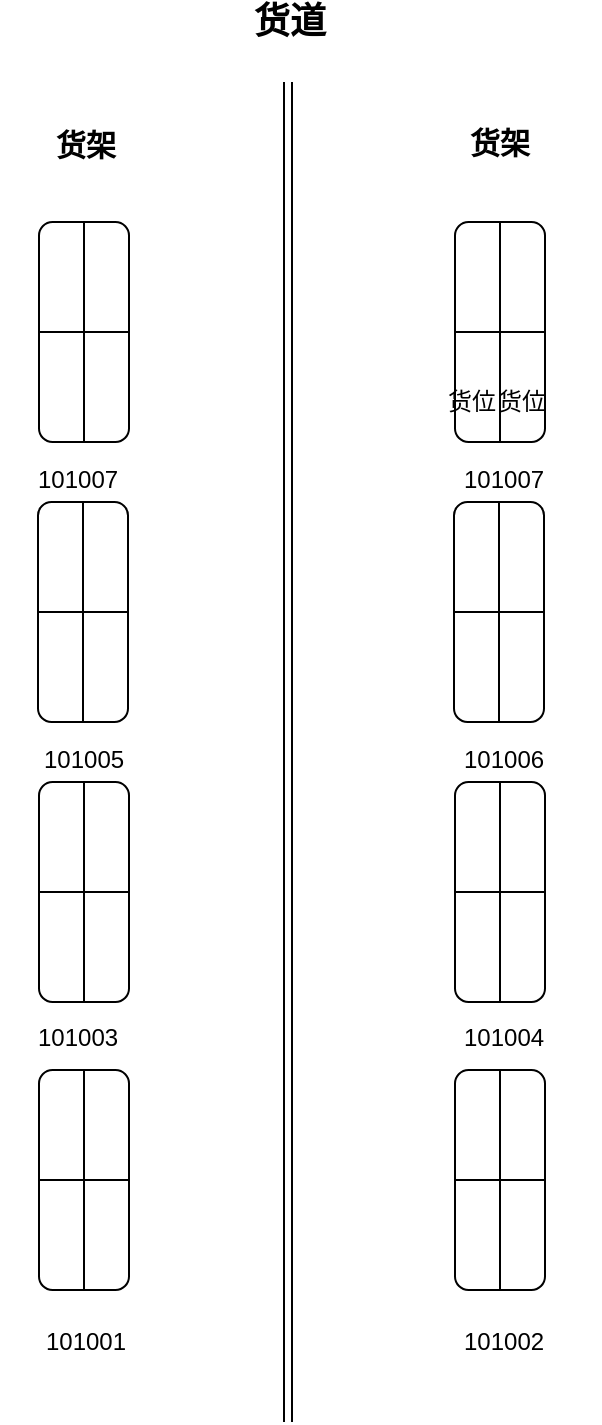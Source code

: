 <mxfile version="10.7.5" type="github"><diagram id="jebnqL8bqdU1C2heNRUC" name="Page-1"><mxGraphModel dx="912" dy="624" grid="1" gridSize="10" guides="1" tooltips="1" connect="1" arrows="1" fold="1" page="1" pageScale="1" pageWidth="827" pageHeight="1169" math="0" shadow="0"><root><mxCell id="0"/><mxCell id="1" parent="0"/><mxCell id="MqxJHrHyExeCcHxSCRpB-2" value="" style="shape=link;html=1;" edge="1" parent="1"><mxGeometry width="50" height="50" relative="1" as="geometry"><mxPoint x="438" y="760" as="sourcePoint"/><mxPoint x="438" y="90" as="targetPoint"/></mxGeometry></mxCell><mxCell id="MqxJHrHyExeCcHxSCRpB-3" value="" style="rounded=1;whiteSpace=wrap;html=1;" vertex="1" parent="1"><mxGeometry x="521" y="300" width="45" height="110" as="geometry"/></mxCell><mxCell id="MqxJHrHyExeCcHxSCRpB-11" value="&lt;b&gt;&lt;font style=&quot;font-size: 18px&quot;&gt;货道&lt;/font&gt;&lt;/b&gt;" style="text;html=1;strokeColor=none;fillColor=none;align=center;verticalAlign=middle;whiteSpace=wrap;rounded=0;" vertex="1" parent="1"><mxGeometry x="419" y="50" width="40" height="20" as="geometry"/></mxCell><mxCell id="MqxJHrHyExeCcHxSCRpB-12" value="&lt;b&gt;&lt;font style=&quot;font-size: 15px&quot;&gt;货架&lt;/font&gt;&lt;/b&gt;" style="text;html=1;strokeColor=none;fillColor=none;align=center;verticalAlign=middle;whiteSpace=wrap;rounded=0;" vertex="1" parent="1"><mxGeometry x="524" y="110" width="40" height="20" as="geometry"/></mxCell><mxCell id="MqxJHrHyExeCcHxSCRpB-13" value="&lt;b&gt;&lt;font style=&quot;font-size: 15px&quot;&gt;货架&lt;/font&gt;&lt;/b&gt;" style="text;html=1;strokeColor=none;fillColor=none;align=center;verticalAlign=middle;whiteSpace=wrap;rounded=0;" vertex="1" parent="1"><mxGeometry x="317" y="111" width="40" height="20" as="geometry"/></mxCell><mxCell id="MqxJHrHyExeCcHxSCRpB-14" value="" style="endArrow=none;html=1;exitX=0;exitY=0.5;exitDx=0;exitDy=0;entryX=1;entryY=0.5;entryDx=0;entryDy=0;" edge="1" parent="1" source="MqxJHrHyExeCcHxSCRpB-3" target="MqxJHrHyExeCcHxSCRpB-3"><mxGeometry width="50" height="50" relative="1" as="geometry"><mxPoint x="520" y="380" as="sourcePoint"/><mxPoint x="570" y="330" as="targetPoint"/></mxGeometry></mxCell><mxCell id="MqxJHrHyExeCcHxSCRpB-15" value="" style="endArrow=none;html=1;exitX=0.5;exitY=0;exitDx=0;exitDy=0;entryX=0.5;entryY=1;entryDx=0;entryDy=0;" edge="1" parent="1" source="MqxJHrHyExeCcHxSCRpB-3" target="MqxJHrHyExeCcHxSCRpB-3"><mxGeometry width="50" height="50" relative="1" as="geometry"><mxPoint x="180" y="440" as="sourcePoint"/><mxPoint x="180" y="400" as="targetPoint"/></mxGeometry></mxCell><mxCell id="MqxJHrHyExeCcHxSCRpB-21" value="" style="rounded=1;whiteSpace=wrap;html=1;" vertex="1" parent="1"><mxGeometry x="521.5" y="160" width="45" height="110" as="geometry"/></mxCell><mxCell id="MqxJHrHyExeCcHxSCRpB-22" value="" style="endArrow=none;html=1;exitX=0;exitY=0.5;exitDx=0;exitDy=0;entryX=1;entryY=0.5;entryDx=0;entryDy=0;" edge="1" parent="1" source="MqxJHrHyExeCcHxSCRpB-21" target="MqxJHrHyExeCcHxSCRpB-21"><mxGeometry width="50" height="50" relative="1" as="geometry"><mxPoint x="520.5" y="240" as="sourcePoint"/><mxPoint x="570.5" y="190" as="targetPoint"/></mxGeometry></mxCell><mxCell id="MqxJHrHyExeCcHxSCRpB-23" value="" style="endArrow=none;html=1;exitX=0.5;exitY=0;exitDx=0;exitDy=0;entryX=0.5;entryY=1;entryDx=0;entryDy=0;" edge="1" parent="1" source="MqxJHrHyExeCcHxSCRpB-21" target="MqxJHrHyExeCcHxSCRpB-21"><mxGeometry width="50" height="50" relative="1" as="geometry"><mxPoint x="180.5" y="300" as="sourcePoint"/><mxPoint x="180.5" y="260" as="targetPoint"/></mxGeometry></mxCell><mxCell id="MqxJHrHyExeCcHxSCRpB-24" value="" style="rounded=1;whiteSpace=wrap;html=1;" vertex="1" parent="1"><mxGeometry x="521.5" y="440" width="45" height="110" as="geometry"/></mxCell><mxCell id="MqxJHrHyExeCcHxSCRpB-25" value="" style="endArrow=none;html=1;exitX=0;exitY=0.5;exitDx=0;exitDy=0;entryX=1;entryY=0.5;entryDx=0;entryDy=0;" edge="1" parent="1" source="MqxJHrHyExeCcHxSCRpB-24" target="MqxJHrHyExeCcHxSCRpB-24"><mxGeometry width="50" height="50" relative="1" as="geometry"><mxPoint x="520.5" y="520" as="sourcePoint"/><mxPoint x="570.5" y="470" as="targetPoint"/></mxGeometry></mxCell><mxCell id="MqxJHrHyExeCcHxSCRpB-26" value="" style="endArrow=none;html=1;exitX=0.5;exitY=0;exitDx=0;exitDy=0;entryX=0.5;entryY=1;entryDx=0;entryDy=0;" edge="1" parent="1" source="MqxJHrHyExeCcHxSCRpB-24" target="MqxJHrHyExeCcHxSCRpB-24"><mxGeometry width="50" height="50" relative="1" as="geometry"><mxPoint x="180.5" y="580" as="sourcePoint"/><mxPoint x="180.5" y="540" as="targetPoint"/></mxGeometry></mxCell><mxCell id="MqxJHrHyExeCcHxSCRpB-27" value="" style="rounded=1;whiteSpace=wrap;html=1;" vertex="1" parent="1"><mxGeometry x="521.5" y="584" width="45" height="110" as="geometry"/></mxCell><mxCell id="MqxJHrHyExeCcHxSCRpB-28" value="" style="endArrow=none;html=1;exitX=0;exitY=0.5;exitDx=0;exitDy=0;entryX=1;entryY=0.5;entryDx=0;entryDy=0;" edge="1" parent="1" source="MqxJHrHyExeCcHxSCRpB-27" target="MqxJHrHyExeCcHxSCRpB-27"><mxGeometry width="50" height="50" relative="1" as="geometry"><mxPoint x="520.5" y="664" as="sourcePoint"/><mxPoint x="570.5" y="614" as="targetPoint"/></mxGeometry></mxCell><mxCell id="MqxJHrHyExeCcHxSCRpB-29" value="" style="endArrow=none;html=1;exitX=0.5;exitY=0;exitDx=0;exitDy=0;entryX=0.5;entryY=1;entryDx=0;entryDy=0;" edge="1" parent="1" source="MqxJHrHyExeCcHxSCRpB-27" target="MqxJHrHyExeCcHxSCRpB-27"><mxGeometry width="50" height="50" relative="1" as="geometry"><mxPoint x="180.5" y="724" as="sourcePoint"/><mxPoint x="180.5" y="684" as="targetPoint"/></mxGeometry></mxCell><mxCell id="MqxJHrHyExeCcHxSCRpB-30" value="" style="rounded=1;whiteSpace=wrap;html=1;" vertex="1" parent="1"><mxGeometry x="313" y="300" width="45" height="110" as="geometry"/></mxCell><mxCell id="MqxJHrHyExeCcHxSCRpB-31" value="" style="endArrow=none;html=1;exitX=0;exitY=0.5;exitDx=0;exitDy=0;entryX=1;entryY=0.5;entryDx=0;entryDy=0;" edge="1" parent="1" source="MqxJHrHyExeCcHxSCRpB-30" target="MqxJHrHyExeCcHxSCRpB-30"><mxGeometry width="50" height="50" relative="1" as="geometry"><mxPoint x="312" y="380" as="sourcePoint"/><mxPoint x="362" y="330" as="targetPoint"/></mxGeometry></mxCell><mxCell id="MqxJHrHyExeCcHxSCRpB-32" value="" style="endArrow=none;html=1;exitX=0.5;exitY=0;exitDx=0;exitDy=0;entryX=0.5;entryY=1;entryDx=0;entryDy=0;" edge="1" parent="1" source="MqxJHrHyExeCcHxSCRpB-30" target="MqxJHrHyExeCcHxSCRpB-30"><mxGeometry width="50" height="50" relative="1" as="geometry"><mxPoint x="-28" y="440" as="sourcePoint"/><mxPoint x="-28" y="400" as="targetPoint"/></mxGeometry></mxCell><mxCell id="MqxJHrHyExeCcHxSCRpB-33" value="" style="rounded=1;whiteSpace=wrap;html=1;" vertex="1" parent="1"><mxGeometry x="313.5" y="160" width="45" height="110" as="geometry"/></mxCell><mxCell id="MqxJHrHyExeCcHxSCRpB-34" value="" style="endArrow=none;html=1;exitX=0;exitY=0.5;exitDx=0;exitDy=0;entryX=1;entryY=0.5;entryDx=0;entryDy=0;" edge="1" parent="1" source="MqxJHrHyExeCcHxSCRpB-33" target="MqxJHrHyExeCcHxSCRpB-33"><mxGeometry width="50" height="50" relative="1" as="geometry"><mxPoint x="312.5" y="240" as="sourcePoint"/><mxPoint x="362.5" y="190" as="targetPoint"/></mxGeometry></mxCell><mxCell id="MqxJHrHyExeCcHxSCRpB-35" value="" style="endArrow=none;html=1;exitX=0.5;exitY=0;exitDx=0;exitDy=0;entryX=0.5;entryY=1;entryDx=0;entryDy=0;" edge="1" parent="1" source="MqxJHrHyExeCcHxSCRpB-33" target="MqxJHrHyExeCcHxSCRpB-33"><mxGeometry width="50" height="50" relative="1" as="geometry"><mxPoint x="-27.5" y="300" as="sourcePoint"/><mxPoint x="-27.5" y="260" as="targetPoint"/></mxGeometry></mxCell><mxCell id="MqxJHrHyExeCcHxSCRpB-36" value="" style="rounded=1;whiteSpace=wrap;html=1;" vertex="1" parent="1"><mxGeometry x="313.5" y="440" width="45" height="110" as="geometry"/></mxCell><mxCell id="MqxJHrHyExeCcHxSCRpB-37" value="" style="endArrow=none;html=1;exitX=0;exitY=0.5;exitDx=0;exitDy=0;entryX=1;entryY=0.5;entryDx=0;entryDy=0;" edge="1" parent="1" source="MqxJHrHyExeCcHxSCRpB-36" target="MqxJHrHyExeCcHxSCRpB-36"><mxGeometry width="50" height="50" relative="1" as="geometry"><mxPoint x="312.5" y="520" as="sourcePoint"/><mxPoint x="362.5" y="470" as="targetPoint"/></mxGeometry></mxCell><mxCell id="MqxJHrHyExeCcHxSCRpB-38" value="" style="endArrow=none;html=1;exitX=0.5;exitY=0;exitDx=0;exitDy=0;entryX=0.5;entryY=1;entryDx=0;entryDy=0;" edge="1" parent="1" source="MqxJHrHyExeCcHxSCRpB-36" target="MqxJHrHyExeCcHxSCRpB-36"><mxGeometry width="50" height="50" relative="1" as="geometry"><mxPoint x="-27.5" y="580" as="sourcePoint"/><mxPoint x="-27.5" y="540" as="targetPoint"/></mxGeometry></mxCell><mxCell id="MqxJHrHyExeCcHxSCRpB-39" value="" style="rounded=1;whiteSpace=wrap;html=1;" vertex="1" parent="1"><mxGeometry x="313.5" y="584" width="45" height="110" as="geometry"/></mxCell><mxCell id="MqxJHrHyExeCcHxSCRpB-40" value="" style="endArrow=none;html=1;exitX=0;exitY=0.5;exitDx=0;exitDy=0;entryX=1;entryY=0.5;entryDx=0;entryDy=0;" edge="1" parent="1" source="MqxJHrHyExeCcHxSCRpB-39" target="MqxJHrHyExeCcHxSCRpB-39"><mxGeometry width="50" height="50" relative="1" as="geometry"><mxPoint x="312.5" y="664" as="sourcePoint"/><mxPoint x="362.5" y="614" as="targetPoint"/></mxGeometry></mxCell><mxCell id="MqxJHrHyExeCcHxSCRpB-41" value="" style="endArrow=none;html=1;exitX=0.5;exitY=0;exitDx=0;exitDy=0;entryX=0.5;entryY=1;entryDx=0;entryDy=0;" edge="1" parent="1" source="MqxJHrHyExeCcHxSCRpB-39" target="MqxJHrHyExeCcHxSCRpB-39"><mxGeometry width="50" height="50" relative="1" as="geometry"><mxPoint x="-27.5" y="724" as="sourcePoint"/><mxPoint x="-27.5" y="684" as="targetPoint"/></mxGeometry></mxCell><mxCell id="MqxJHrHyExeCcHxSCRpB-42" value="货位" style="text;html=1;strokeColor=none;fillColor=none;align=center;verticalAlign=middle;whiteSpace=wrap;rounded=0;" vertex="1" parent="1"><mxGeometry x="510" y="240" width="40" height="20" as="geometry"/></mxCell><mxCell id="MqxJHrHyExeCcHxSCRpB-43" value="货位" style="text;html=1;strokeColor=none;fillColor=none;align=center;verticalAlign=middle;whiteSpace=wrap;rounded=0;" vertex="1" parent="1"><mxGeometry x="540" y="240" width="30" height="20" as="geometry"/></mxCell><mxCell id="MqxJHrHyExeCcHxSCRpB-44" value="101001" style="text;html=1;strokeColor=none;fillColor=none;align=center;verticalAlign=middle;whiteSpace=wrap;rounded=0;" vertex="1" parent="1"><mxGeometry x="294" y="710" width="86" height="20" as="geometry"/></mxCell><mxCell id="MqxJHrHyExeCcHxSCRpB-45" value="&lt;span&gt;101002&lt;/span&gt;" style="text;html=1;" vertex="1" parent="1"><mxGeometry x="524" y="706" width="70" height="30" as="geometry"/></mxCell><mxCell id="MqxJHrHyExeCcHxSCRpB-46" value="101003" style="text;html=1;" vertex="1" parent="1"><mxGeometry x="311" y="554" width="70" height="30" as="geometry"/></mxCell><mxCell id="MqxJHrHyExeCcHxSCRpB-47" value="101004" style="text;html=1;" vertex="1" parent="1"><mxGeometry x="524" y="554" width="70" height="30" as="geometry"/></mxCell><mxCell id="MqxJHrHyExeCcHxSCRpB-48" value="101006" style="text;html=1;" vertex="1" parent="1"><mxGeometry x="524" y="415" width="70" height="30" as="geometry"/></mxCell><mxCell id="MqxJHrHyExeCcHxSCRpB-49" value="101007" style="text;html=1;" vertex="1" parent="1"><mxGeometry x="524" y="275" width="70" height="30" as="geometry"/></mxCell><mxCell id="MqxJHrHyExeCcHxSCRpB-50" value="101007" style="text;html=1;" vertex="1" parent="1"><mxGeometry x="311" y="275" width="70" height="30" as="geometry"/></mxCell><mxCell id="MqxJHrHyExeCcHxSCRpB-51" value="101005" style="text;html=1;" vertex="1" parent="1"><mxGeometry x="313.5" y="415" width="70" height="30" as="geometry"/></mxCell></root></mxGraphModel></diagram></mxfile>